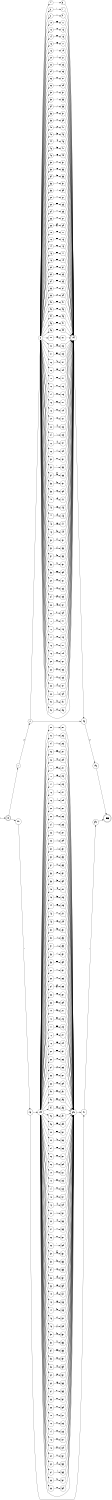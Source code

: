 digraph finite_state_machine {
	rankdir=LR;
	size="10,10"

	node [ shape = doublecircle, label = "0", fontsize  = 14] n0;

	node [ shape = circle, label = "1", fontsize  = 12] n1;
	node [ shape = circle, label = "2", fontsize  = 12] n2;
	node [ shape = circle, label = "3", fontsize  = 12] n3;
	node [ shape = circle, label = "4", fontsize  = 12] n4;
	node [ shape = circle, label = "5", fontsize  = 12] n5;
	node [ shape = circle, label = "6", fontsize  = 12] n6;
	node [ shape = circle, label = "7", fontsize  = 12] n7;
	node [ shape = circle, label = "8", fontsize  = 12] n8;
	node [ shape = circle, label = "9", fontsize  = 12] n9;
	node [ shape = circle, label = "10", fontsize  = 12] n10;
	node [ shape = circle, label = "11", fontsize  = 12] n11;
	node [ shape = circle, label = "12", fontsize  = 12] n12;
	node [ shape = circle, label = "13", fontsize  = 12] n13;
	node [ shape = circle, label = "14", fontsize  = 12] n14;
	node [ shape = circle, label = "15", fontsize  = 12] n15;
	node [ shape = circle, label = "16", fontsize  = 12] n16;
	node [ shape = circle, label = "17", fontsize  = 12] n17;
	node [ shape = circle, label = "18", fontsize  = 12] n18;
	node [ shape = circle, label = "19", fontsize  = 12] n19;
	node [ shape = circle, label = "20", fontsize  = 12] n20;
	node [ shape = circle, label = "21", fontsize  = 12] n21;
	node [ shape = circle, label = "22", fontsize  = 12] n22;
	node [ shape = circle, label = "23", fontsize  = 12] n23;
	node [ shape = circle, label = "24", fontsize  = 12] n24;
	node [ shape = circle, label = "25", fontsize  = 12] n25;
	node [ shape = circle, label = "26", fontsize  = 12] n26;
	node [ shape = circle, label = "27", fontsize  = 12] n27;
	node [ shape = circle, label = "28", fontsize  = 12] n28;
	node [ shape = circle, label = "29", fontsize  = 12] n29;
	node [ shape = circle, label = "30", fontsize  = 12] n30;
	node [ shape = circle, label = "31", fontsize  = 12] n31;
	node [ shape = circle, label = "32", fontsize  = 12] n32;
	node [ shape = circle, label = "33", fontsize  = 12] n33;
	node [ shape = circle, label = "34", fontsize  = 12] n34;
	node [ shape = circle, label = "35", fontsize  = 12] n35;
	node [ shape = circle, label = "36", fontsize  = 12] n36;
	node [ shape = circle, label = "37", fontsize  = 12] n37;
	node [ shape = circle, label = "38", fontsize  = 12] n38;
	node [ shape = circle, label = "39", fontsize  = 12] n39;
	node [ shape = circle, label = "40", fontsize  = 12] n40;
	node [ shape = circle, label = "41", fontsize  = 12] n41;
	node [ shape = circle, label = "42", fontsize  = 12] n42;
	node [ shape = circle, label = "43", fontsize  = 12] n43;
	node [ shape = circle, label = "44", fontsize  = 12] n44;
	node [ shape = circle, label = "45", fontsize  = 12] n45;
	node [ shape = circle, label = "46", fontsize  = 12] n46;
	node [ shape = circle, label = "47", fontsize  = 12] n47;
	node [ shape = circle, label = "48", fontsize  = 12] n48;
	node [ shape = circle, label = "49", fontsize  = 12] n49;
	node [ shape = circle, label = "50", fontsize  = 12] n50;
	node [ shape = circle, label = "51", fontsize  = 12] n51;
	node [ shape = circle, label = "52", fontsize  = 12] n52;
	node [ shape = circle, label = "53", fontsize  = 12] n53;
	node [ shape = circle, label = "54", fontsize  = 12] n54;
	node [ shape = circle, label = "55", fontsize  = 12] n55;
	node [ shape = circle, label = "56", fontsize  = 12] n56;
	node [ shape = circle, label = "57", fontsize  = 12] n57;
	node [ shape = circle, label = "58", fontsize  = 12] n58;
	node [ shape = circle, label = "59", fontsize  = 12] n59;
	node [ shape = circle, label = "60", fontsize  = 12] n60;
	node [ shape = circle, label = "61", fontsize  = 12] n61;
	node [ shape = circle, label = "62", fontsize  = 12] n62;
	node [ shape = circle, label = "63", fontsize  = 12] n63;
	node [ shape = circle, label = "64", fontsize  = 12] n64;
	node [ shape = circle, label = "65", fontsize  = 12] n65;
	node [ shape = circle, label = "66", fontsize  = 12] n66;
	node [ shape = circle, label = "67", fontsize  = 12] n67;
	node [ shape = circle, label = "68", fontsize  = 12] n68;
	node [ shape = circle, label = "69", fontsize  = 12] n69;
	node [ shape = circle, label = "70", fontsize  = 12] n70;
	node [ shape = circle, label = "71", fontsize  = 12] n71;
	node [ shape = circle, label = "72", fontsize  = 12] n72;
	node [ shape = circle, label = "73", fontsize  = 12] n73;
	node [ shape = circle, label = "74", fontsize  = 12] n74;
	node [ shape = circle, label = "75", fontsize  = 12] n75;
	node [ shape = circle, label = "76", fontsize  = 12] n76;
	node [ shape = circle, label = "77", fontsize  = 12] n77;
	node [ shape = circle, label = "78", fontsize  = 12] n78;
	node [ shape = circle, label = "79", fontsize  = 12] n79;
	node [ shape = circle, label = "80", fontsize  = 12] n80;
	node [ shape = circle, label = "81", fontsize  = 12] n81;
	node [ shape = circle, label = "82", fontsize  = 12] n82;
	node [ shape = circle, label = "83", fontsize  = 12] n83;
	node [ shape = circle, label = "84", fontsize  = 12] n84;
	node [ shape = circle, label = "85", fontsize  = 12] n85;
	node [ shape = circle, label = "86", fontsize  = 12] n86;
	node [ shape = circle, label = "87", fontsize  = 12] n87;
	node [ shape = circle, label = "88", fontsize  = 12] n88;
	node [ shape = circle, label = "89", fontsize  = 12] n89;
	node [ shape = circle, label = "90", fontsize  = 12] n90;
	node [ shape = circle, label = "91", fontsize  = 12] n91;
	node [ shape = circle, label = "92", fontsize  = 12] n92;
	node [ shape = circle, label = "93", fontsize  = 12] n93;
	node [ shape = circle, label = "94", fontsize  = 12] n94;
	node [ shape = circle, label = "95", fontsize  = 12] n95;
	node [ shape = circle, label = "96", fontsize  = 12] n96;
	node [ shape = circle, label = "97", fontsize  = 12] n97;
	node [ shape = circle, label = "98", fontsize  = 12] n98;
	node [ shape = circle, label = "99", fontsize  = 12] n99;
	node [ shape = circle, label = "100", fontsize  = 12] n100;
	node [ shape = circle, label = "101", fontsize  = 12] n101;
	node [ shape = circle, label = "102", fontsize  = 12] n102;
	node [ shape = circle, label = "103", fontsize  = 12] n103;
	node [ shape = circle, label = "104", fontsize  = 12] n104;
	node [ shape = circle, label = "105", fontsize  = 12] n105;
	node [ shape = circle, label = "106", fontsize  = 12] n106;
	node [ shape = circle, label = "107", fontsize  = 12] n107;
	node [ shape = circle, label = "108", fontsize  = 12] n108;
	node [ shape = circle, label = "109", fontsize  = 12] n109;
	node [ shape = circle, label = "110", fontsize  = 12] n110;
	node [ shape = circle, label = "111", fontsize  = 12] n111;
	node [ shape = circle, label = "112", fontsize  = 12] n112;
	node [ shape = circle, label = "113", fontsize  = 12] n113;
	node [ shape = circle, label = "114", fontsize  = 12] n114;
	node [ shape = circle, label = "115", fontsize  = 12] n115;
	node [ shape = circle, label = "116", fontsize  = 12] n116;
	node [ shape = circle, label = "117", fontsize  = 12] n117;
	node [ shape = circle, label = "118", fontsize  = 12] n118;
	node [ shape = circle, label = "119", fontsize  = 12] n119;
	node [ shape = circle, label = "120", fontsize  = 12] n120;
	node [ shape = circle, label = "121", fontsize  = 12] n121;
	node [ shape = circle, label = "122", fontsize  = 12] n122;
	node [ shape = circle, label = "123", fontsize  = 12] n123;
	node [ shape = circle, label = "124", fontsize  = 12] n124;
	node [ shape = circle, label = "125", fontsize  = 12] n125;
	node [ shape = circle, label = "126", fontsize  = 12] n126;
	node [ shape = circle, label = "127", fontsize  = 12] n127;
	node [ shape = circle, label = "128", fontsize  = 12] n128;
	node [ shape = circle, label = "129", fontsize  = 12] n129;
	node [ shape = circle, label = "130", fontsize  = 12] n130;
	node [ shape = circle, label = "131", fontsize  = 12] n131;
	node [ shape = circle, label = "132", fontsize  = 12] n132;
	node [ shape = circle, label = "133", fontsize  = 12] n133;
	node [ shape = circle, label = "134", fontsize  = 12] n134;
	node [ shape = circle, label = "135", fontsize  = 12] n135;
	node [ shape = circle, label = "136", fontsize  = 12] n136;
	node [ shape = circle, label = "137", fontsize  = 12] n137;
	node [ shape = circle, label = "138", fontsize  = 12] n138;
	node [ shape = circle, label = "139", fontsize  = 12] n139;
	node [ shape = circle, label = "140", fontsize  = 12] n140;
	node [ shape = circle, label = "141", fontsize  = 12] n141;
	node [ shape = circle, label = "142", fontsize  = 12] n142;
	node [ shape = circle, label = "143", fontsize  = 12] n143;
	node [ shape = circle, label = "144", fontsize  = 12] n144;
	node [ shape = circle, label = "145", fontsize  = 12] n145;
	node [ shape = circle, label = "146", fontsize  = 12] n146;
	node [ shape = circle, label = "147", fontsize  = 12] n147;
	node [ shape = circle, label = "148", fontsize  = 12] n148;
	node [ shape = circle, label = "149", fontsize  = 12] n149;
	node [ shape = circle, label = "150", fontsize  = 12] n150;
	node [ shape = circle, label = "151", fontsize  = 12] n151;
	node [ shape = circle, label = "152", fontsize  = 12] n152;
	node [ shape = circle, label = "153", fontsize  = 12] n153;
	node [ shape = circle, label = "154", fontsize  = 12] n154;
	node [ shape = circle, label = "155", fontsize  = 12] n155;
	node [ shape = circle, label = "156", fontsize  = 12] n156;
	node [ shape = circle, label = "157", fontsize  = 12] n157;
	node [ shape = circle, label = "158", fontsize  = 12] n158;
	node [ shape = circle, label = "159", fontsize  = 12] n159;
	node [ shape = circle, label = "160", fontsize  = 12] n160;
	node [ shape = circle, label = "161", fontsize  = 12] n161;
	node [ shape = circle, label = "162", fontsize  = 12] n162;
	node [ shape = circle, label = "163", fontsize  = 12] n163;
	node [ shape = circle, label = "164", fontsize  = 12] n164;
	node [ shape = circle, label = "165", fontsize  = 12] n165;
	node [ shape = circle, label = "166", fontsize  = 12] n166;
	node [ shape = circle, label = "167", fontsize  = 12] n167;
	node [ shape = circle, label = "168", fontsize  = 12] n168;
	node [ shape = circle, label = "169", fontsize  = 12] n169;
	node [ shape = circle, label = "170", fontsize  = 12] n170;
	node [ shape = circle, label = "171", fontsize  = 12] n171;
	node [ shape = circle, label = "172", fontsize  = 12] n172;
	node [ shape = circle, label = "173", fontsize  = 12] n173;
	node [ shape = circle, label = "174", fontsize  = 12] n174;
	node [ shape = circle, label = "175", fontsize  = 12] n175;
	node [ shape = circle, label = "176", fontsize  = 12] n176;
	node [ shape = circle, label = "177", fontsize  = 12] n177;
	node [ shape = circle, label = "178", fontsize  = 12] n178;
	node [ shape = circle, label = "179", fontsize  = 12] n179;
	node [ shape = circle, label = "180", fontsize  = 12] n180;
	node [ shape = circle, label = "181", fontsize  = 12] n181;
	node [ shape = circle, label = "182", fontsize  = 12] n182;
	node [ shape = circle, label = "183", fontsize  = 12] n183;
	node [ shape = circle, label = "184", fontsize  = 12] n184;
	node [ shape = circle, label = "185", fontsize  = 12] n185;
	node [ shape = circle, label = "186", fontsize  = 12] n186;
	node [ shape = circle, label = "187", fontsize  = 12] n187;
	node [ shape = circle, label = "188", fontsize  = 12] n188;
	node [ shape = circle, label = "189", fontsize  = 12] n189;
	node [ shape = circle, label = "190", fontsize  = 12] n190;
	node [ shape = circle, label = "191", fontsize  = 12] n191;
	node [ shape = circle, label = "192", fontsize  = 12] n192;
	node [ shape = circle, label = "193", fontsize  = 12] n193;
	node [ shape = circle, label = "194", fontsize  = 12] n194;
	node [ shape = circle, label = "195", fontsize  = 12] n195;
	node [ shape = circle, label = "196", fontsize  = 12] n196;
	node [ shape = circle, label = "197", fontsize  = 12] n197;
	node [ shape = circle, label = "198", fontsize  = 12] n198;
	node [ shape = circle, label = "199", fontsize  = 12] n199;
	node [ shape = circle, label = "200", fontsize  = 12] n200;
	node [ shape = circle, label = "201", fontsize  = 12] n201;
	node [ shape = circle, label = "202", fontsize  = 12] n202;
	node [ shape = circle, label = "203", fontsize  = 12] n203;
	node [ shape = circle, label = "204", fontsize  = 12] n204;
	node [ shape = circle, label = "205", fontsize  = 12] n205;
	node [ shape = circle, label = "206", fontsize  = 12] n206;
	node [ shape = circle, label = "207", fontsize  = 12] n207;
	node [ shape = circle, label = "208", fontsize  = 12] n208;
	node [ shape = circle, label = "209", fontsize  = 12] n209;
	node [ shape = circle, label = "210", fontsize  = 12] n210;
	node [ shape = circle, label = "211", fontsize  = 12] n211;
	node [ shape = circle, label = "212", fontsize  = 12] n212;
	node [ shape = circle, label = "213", fontsize  = 12] n213;
	node [ shape = circle, label = "214", fontsize  = 12] n214;
	node [ shape = circle, label = "215", fontsize  = 12] n215;
	node [ shape = circle, label = "216", fontsize  = 12] n216;
	node [ shape = circle, label = "217", fontsize  = 12] n217;
	node [ shape = circle, label = "218", fontsize  = 12] n218;
	node [ shape = circle, label = "219", fontsize  = 12] n219;
	node [ shape = circle, label = "220", fontsize  = 12] n220;
	node [ shape = circle, label = "221", fontsize  = 12] n221;
	node [ shape = circle, label = "222", fontsize  = 12] n222;
	node [ shape = circle, label = "223", fontsize  = 12] n223;
	node [ shape = circle, label = "224", fontsize  = 12] n224;
	node [ shape = circle, label = "225", fontsize  = 12] n225;
	node [ shape = circle, label = "226", fontsize  = 12] n226;
	node [ shape = circle, label = "227", fontsize  = 12] n227;
	node [ shape = circle, label = "228", fontsize  = 12] n228;
	node [ shape = circle, label = "229", fontsize  = 12] n229;
	node [ shape = circle, label = "230", fontsize  = 12] n230;
	node [ shape = circle, label = "231", fontsize  = 12] n231;
	node [ shape = circle, label = "232", fontsize  = 12] n232;
	node [ shape = circle, label = "233", fontsize  = 12] n233;
	node [ shape = circle, label = "234", fontsize  = 12] n234;
	node [ shape = circle, label = "235", fontsize  = 12] n235;
	node [ shape = circle, label = "236", fontsize  = 12] n236;
	node [ shape = circle, label = "237", fontsize  = 12] n237;
	node [ shape = circle, label = "238", fontsize  = 12] n238;
	node [ shape = circle, label = "239", fontsize  = 12] n239;
	node [ shape = circle, label = "240", fontsize  = 12] n240;
	node [ shape = circle, label = "241", fontsize  = 12] n241;
	node [ shape = circle, label = "242", fontsize  = 12] n242;
	node [ shape = circle, label = "243", fontsize  = 12] n243;
	node [ shape = circle, label = "244", fontsize  = 12] n244;
	node [ shape = circle, label = "245", fontsize  = 12] n245;
	node [ shape = circle, label = "246", fontsize  = 12] n246;
	node [ shape = circle, label = "247", fontsize  = 12] n247;
	node [ shape = circle, label = "248", fontsize  = 12] n248;
	node [ shape = circle, label = "249", fontsize  = 12] n249;
	node [ shape = circle, label = "250", fontsize  = 12] n250;
	node [ shape = circle, label = "251", fontsize  = 12] n251;
	node [ shape = circle, label = "252", fontsize  = 12] n252;
	node [ shape = circle, label = "253", fontsize  = 12] n253;
	node [ shape = circle, label = "254", fontsize  = 12] n254;
	node [ shape = circle, label = "255", fontsize  = 12] n255;
	node [ shape = circle, label = "256", fontsize  = 12] n256;
	node [ shape = circle, label = "257", fontsize  = 12] n257;
	node [ shape = circle, label = "258", fontsize  = 12] n258;
	node [ shape = circle, label = "259", fontsize  = 12] n259;
	node [ shape = circle, label = "260", fontsize  = 12] n260;
	node [ shape = circle, label = "261", fontsize  = 12] n261;
	node [ shape = circle, label = "262", fontsize  = 12] n262;
	node [ shape = circle, label = "263", fontsize  = 12] n263;
	node [ shape = circle, label = "264", fontsize  = 12] n264;
	node [ shape = circle, label = "265", fontsize  = 12] n265;
	node [ shape = circle, label = "266", fontsize  = 12] n266;
	node [ shape = circle, label = "267", fontsize  = 12] n267;
	node [ shape = circle, label = "268", fontsize  = 12] n268;
	node [ shape = circle, label = "269", fontsize  = 12] n269;
	node [ shape = circle, label = "270", fontsize  = 12] n270;
	node [ shape = circle, label = "271", fontsize  = 12] n271;
	node [ shape = circle, label = "272", fontsize  = 12] n272;
	node [ shape = circle, label = "273", fontsize  = 12] n273;
	node [ shape = circle, label = "274", fontsize  = 12] n274;
	node [ shape = circle, label = "275", fontsize  = 12] n275;
	node [ shape = circle, label = "276", fontsize  = 12] n276;
	node [ shape = circle, label = "277", fontsize  = 12] n277;
	node [ shape = circle, label = "278", fontsize  = 12] n278;
	node [ shape = circle, label = "279", fontsize  = 12] n279;
	node [ shape = circle, label = "280", fontsize  = 12] n280;
	node [ shape = circle, label = "281", fontsize  = 12] n281;
	node [ shape = circle, label = "282", fontsize  = 12] n282;
	node [ shape = circle, label = "283", fontsize  = 12] n283;
	node [ shape = circle, label = "284", fontsize  = 12] n284;
	node [ shape = circle, label = "285", fontsize  = 12] n285;
	node [ shape = circle, label = "286", fontsize  = 12] n286;
	node [ shape = circle, label = "287", fontsize  = 12] n287;
	node [ shape = circle, label = "288", fontsize  = 12] n288;
	node [ shape = circle, label = "289", fontsize  = 12] n289;
	node [ shape = circle, label = "290", fontsize  = 12] n290;
	node [ shape = circle, label = "291", fontsize  = 12] n291;
	node [ shape = circle, label = "292", fontsize  = 12] n292;
	node [ shape = circle, label = "293", fontsize  = 12] n293;
	node [ shape = circle, label = "294", fontsize  = 12] n294;
	node [ shape = circle, label = "295", fontsize  = 12] n295;
	node [ shape = circle, label = "296", fontsize  = 12] n296;
	node [ shape = circle, label = "297", fontsize  = 12] n297;
	node [ shape = circle, label = "298", fontsize  = 12] n298;
	node [ shape = circle, label = "299", fontsize  = 12] n299;
	node [ shape = circle, label = "300", fontsize  = 12] n300;
	node [ shape = circle, label = "301", fontsize  = 12] n301;
	node [ shape = circle, label = "302", fontsize  = 12] n302;
	node [ shape = circle, label = "303", fontsize  = 12] n303;
	node [ shape = circle, label = "304", fontsize  = 12] n304;
	node [ shape = circle, label = "305", fontsize  = 12] n305;
	node [ shape = circle, label = "306", fontsize  = 12] n306;
	node [ shape = circle, label = "307", fontsize  = 12] n307;
	node [ shape = circle, label = "308", fontsize  = 12] n308;
	node [ shape = circle, label = "309", fontsize  = 12] n309;
	node [ shape = circle, label = "310", fontsize  = 12] n310;
	node [ shape = circle, label = "311", fontsize  = 12] n311;
	node [ shape = circle, label = "312", fontsize  = 12] n312;
	node [ shape = circle, label = "313", fontsize  = 12] n313;
	node [ shape = circle, label = "314", fontsize  = 12] n314;
	node [ shape = circle, label = "315", fontsize  = 12] n315;
	node [ shape = circle, label = "316", fontsize  = 12] n316;
	node [ shape = circle, label = "317", fontsize  = 12] n317;
	node [ shape = circle, label = "318", fontsize  = 12] n318;
	node [ shape = circle, label = "319", fontsize  = 12] n319;
	node [ shape = circle, label = "320", fontsize  = 12] n320;
	node [ shape = circle, label = "321", fontsize  = 12] n321;
	node [ shape = circle, label = "322", fontsize  = 12] n322;
	node [ shape = circle, label = "323", fontsize  = 12] n323;
	node [ shape = circle, label = "324", fontsize  = 12] n324;
	node [ shape = circle, label = "325", fontsize  = 12] n325;
	node [ shape = circle, label = "326", fontsize  = 12] n326;
	node [ shape = circle, label = "327", fontsize  = 12] n327;
	node [ shape = circle, label = "328", fontsize  = 12] n328;
	node [ shape = circle, label = "329", fontsize  = 12] n329;
	node [ shape = circle, label = "330", fontsize  = 12] n330;
	node [ shape = circle, label = "331", fontsize  = 12] n331;
	node [ shape = circle, label = "332", fontsize  = 12] n332;
	node [ shape = circle, label = "333", fontsize  = 12] n333;
	node [ shape = circle, label = "334", fontsize  = 12] n334;
	node [ shape = circle, label = "335", fontsize  = 12] n335;
	node [ shape = circle, label = "336", fontsize  = 12] n336;
	node [ shape = circle, label = "337", fontsize  = 12] n337;
	node [ shape = circle, label = "338", fontsize  = 12] n338;
	node [ shape = circle, label = "339", fontsize  = 12] n339;
	node [ shape = circle, label = "340", fontsize  = 12] n340;
	node [ shape = circle, label = "341", fontsize  = 12] n341;
	node [ shape = circle, label = "342", fontsize  = 12] n342;
	node [ shape = circle, label = "343", fontsize  = 12] n343;
	node [ shape = circle, label = "344", fontsize  = 12] n344;
	node [ shape = circle, label = "345", fontsize  = 12] n345;
	node [ shape = circle, label = "346", fontsize  = 12] n346;
	node [ shape = circle, label = "347", fontsize  = 12] n347;
	node [ shape = circle, label = "348", fontsize  = 12] n348;
	node [ shape = circle, label = "349", fontsize  = 12] n349;
	node [ shape = circle, label = "350", fontsize  = 12] n350;
	node [ shape = circle, label = "351", fontsize  = 12] n351;
	node [ shape = circle, label = "352", fontsize  = 12] n352;
	node [ shape = circle, label = "353", fontsize  = 12] n353;
	node [ shape = circle, label = "354", fontsize  = 12] n354;
	node [ shape = circle, label = "355", fontsize  = 12] n355;
	node [ shape = circle, label = "356", fontsize  = 12] n356;
	node [ shape = circle, label = "357", fontsize  = 12] n357;
	node [ shape = circle, label = "358", fontsize  = 12] n358;
	node [ shape = circle, label = "359", fontsize  = 12] n359;
	node [ shape = circle, label = "360", fontsize  = 12] n360;
	node [ shape = circle, label = "361", fontsize  = 12] n361;
	node [ shape = circle, label = "362", fontsize  = 12] n362;
	node [ shape = circle, label = "363", fontsize  = 12] n363;
	node [ shape = circle, label = "364", fontsize  = 12] n364;
	node [ shape = circle, label = "365", fontsize  = 12] n365;
	node [ shape = circle, label = "366", fontsize  = 12] n366;
	node [ shape = circle, label = "367", fontsize  = 12] n367;
	node [ shape = circle, label = "368", fontsize  = 12] n368;
	node [ shape = circle, label = "369", fontsize  = 12] n369;
	node [ shape = circle, label = "370", fontsize  = 12] n370;
	node [ shape = circle, label = "371", fontsize  = 12] n371;
	node [ shape = circle, label = "372", fontsize  = 12] n372;
	node [ shape = circle, label = "373", fontsize  = 12] n373;
	node [ shape = circle, label = "374", fontsize  = 12] n374;
	node [ shape = circle, label = "375", fontsize  = 12] n375;
	node [ shape = circle, label = "376", fontsize  = 12] n376;
	node [ shape = circle, label = "377", fontsize  = 12] n377;
	node [ shape = circle, label = "378", fontsize  = 12] n378;
	node [ shape = circle, label = "379", fontsize  = 12] n379;
	node [ shape = circle, label = "380", fontsize  = 12] n380;
	node [ shape = circle, label = "381", fontsize  = 12] n381;
	node [ shape = circle, label = "382", fontsize  = 12] n382;
	node [ shape = circle, label = "383", fontsize  = 12] n383;
	node [ shape = circle, label = "384", fontsize  = 12] n384;
	node [ shape = circle, label = "385", fontsize  = 12] n385;
	node [ shape = circle, label = "386", fontsize  = 12] n386;
	node [ shape = circle, label = "387", fontsize  = 12] n387;
	node [ shape = circle, label = "388", fontsize  = 12] n388;
	node [ shape = circle, label = "389", fontsize  = 12] n389;
	node [ shape = circle, label = "390", fontsize  = 12] n390;
	node [ shape = circle, label = "391", fontsize  = 12] n391;
	node [ shape = circle, label = "392", fontsize  = 12] n392;

	node [ shape = doublecircle, label = "393", fontsize  = 14] n393;

	node [shape = point ]; qi
	qi -> n0;

	n0 -> n1 [ label = "" ];
	n1 -> n2 [ label = "\\\"" ];
	n2 -> n3 [ label = "" ];
	n3 -> n4 [ label = "" ];
	n4 -> n5 [ label = " " ];
	n5 -> n194 [ label = "" ];
	n3 -> n6 [ label = "" ];
	n6 -> n7 [ label = "!" ];
	n7 -> n194 [ label = "" ];
	n3 -> n8 [ label = "" ];
	n8 -> n9 [ label = "\"" ];
	n9 -> n194 [ label = "" ];
	n3 -> n10 [ label = "" ];
	n10 -> n11 [ label = "#" ];
	n11 -> n194 [ label = "" ];
	n3 -> n12 [ label = "" ];
	n12 -> n13 [ label = "$" ];
	n13 -> n194 [ label = "" ];
	n3 -> n14 [ label = "" ];
	n14 -> n15 [ label = "%" ];
	n15 -> n194 [ label = "" ];
	n3 -> n16 [ label = "" ];
	n16 -> n17 [ label = "&" ];
	n17 -> n194 [ label = "" ];
	n3 -> n18 [ label = "" ];
	n18 -> n19 [ label = "'" ];
	n19 -> n194 [ label = "" ];
	n3 -> n20 [ label = "" ];
	n20 -> n21 [ label = "(" ];
	n21 -> n194 [ label = "" ];
	n3 -> n22 [ label = "" ];
	n22 -> n23 [ label = ")" ];
	n23 -> n194 [ label = "" ];
	n3 -> n24 [ label = "" ];
	n24 -> n25 [ label = "*" ];
	n25 -> n194 [ label = "" ];
	n3 -> n26 [ label = "" ];
	n26 -> n27 [ label = "+" ];
	n27 -> n194 [ label = "" ];
	n3 -> n28 [ label = "" ];
	n28 -> n29 [ label = "," ];
	n29 -> n194 [ label = "" ];
	n3 -> n30 [ label = "" ];
	n30 -> n31 [ label = "-" ];
	n31 -> n194 [ label = "" ];
	n3 -> n32 [ label = "" ];
	n32 -> n33 [ label = "." ];
	n33 -> n194 [ label = "" ];
	n3 -> n34 [ label = "" ];
	n34 -> n35 [ label = "/" ];
	n35 -> n194 [ label = "" ];
	n3 -> n36 [ label = "" ];
	n36 -> n37 [ label = "0" ];
	n37 -> n194 [ label = "" ];
	n3 -> n38 [ label = "" ];
	n38 -> n39 [ label = "1" ];
	n39 -> n194 [ label = "" ];
	n3 -> n40 [ label = "" ];
	n40 -> n41 [ label = "2" ];
	n41 -> n194 [ label = "" ];
	n3 -> n42 [ label = "" ];
	n42 -> n43 [ label = "3" ];
	n43 -> n194 [ label = "" ];
	n3 -> n44 [ label = "" ];
	n44 -> n45 [ label = "4" ];
	n45 -> n194 [ label = "" ];
	n3 -> n46 [ label = "" ];
	n46 -> n47 [ label = "5" ];
	n47 -> n194 [ label = "" ];
	n3 -> n48 [ label = "" ];
	n48 -> n49 [ label = "6" ];
	n49 -> n194 [ label = "" ];
	n3 -> n50 [ label = "" ];
	n50 -> n51 [ label = "7" ];
	n51 -> n194 [ label = "" ];
	n3 -> n52 [ label = "" ];
	n52 -> n53 [ label = "8" ];
	n53 -> n194 [ label = "" ];
	n3 -> n54 [ label = "" ];
	n54 -> n55 [ label = "9" ];
	n55 -> n194 [ label = "" ];
	n3 -> n56 [ label = "" ];
	n56 -> n57 [ label = ":" ];
	n57 -> n194 [ label = "" ];
	n3 -> n58 [ label = "" ];
	n58 -> n59 [ label = ";" ];
	n59 -> n194 [ label = "" ];
	n3 -> n60 [ label = "" ];
	n60 -> n61 [ label = "<" ];
	n61 -> n194 [ label = "" ];
	n3 -> n62 [ label = "" ];
	n62 -> n63 [ label = "=" ];
	n63 -> n194 [ label = "" ];
	n3 -> n64 [ label = "" ];
	n64 -> n65 [ label = ">" ];
	n65 -> n194 [ label = "" ];
	n3 -> n66 [ label = "" ];
	n66 -> n67 [ label = "?" ];
	n67 -> n194 [ label = "" ];
	n3 -> n68 [ label = "" ];
	n68 -> n69 [ label = "@" ];
	n69 -> n194 [ label = "" ];
	n3 -> n70 [ label = "" ];
	n70 -> n71 [ label = "A" ];
	n71 -> n194 [ label = "" ];
	n3 -> n72 [ label = "" ];
	n72 -> n73 [ label = "B" ];
	n73 -> n194 [ label = "" ];
	n3 -> n74 [ label = "" ];
	n74 -> n75 [ label = "C" ];
	n75 -> n194 [ label = "" ];
	n3 -> n76 [ label = "" ];
	n76 -> n77 [ label = "D" ];
	n77 -> n194 [ label = "" ];
	n3 -> n78 [ label = "" ];
	n78 -> n79 [ label = "E" ];
	n79 -> n194 [ label = "" ];
	n3 -> n80 [ label = "" ];
	n80 -> n81 [ label = "F" ];
	n81 -> n194 [ label = "" ];
	n3 -> n82 [ label = "" ];
	n82 -> n83 [ label = "G" ];
	n83 -> n194 [ label = "" ];
	n3 -> n84 [ label = "" ];
	n84 -> n85 [ label = "H" ];
	n85 -> n194 [ label = "" ];
	n3 -> n86 [ label = "" ];
	n86 -> n87 [ label = "I" ];
	n87 -> n194 [ label = "" ];
	n3 -> n88 [ label = "" ];
	n88 -> n89 [ label = "J" ];
	n89 -> n194 [ label = "" ];
	n3 -> n90 [ label = "" ];
	n90 -> n91 [ label = "K" ];
	n91 -> n194 [ label = "" ];
	n3 -> n92 [ label = "" ];
	n92 -> n93 [ label = "L" ];
	n93 -> n194 [ label = "" ];
	n3 -> n94 [ label = "" ];
	n94 -> n95 [ label = "M" ];
	n95 -> n194 [ label = "" ];
	n3 -> n96 [ label = "" ];
	n96 -> n97 [ label = "N" ];
	n97 -> n194 [ label = "" ];
	n3 -> n98 [ label = "" ];
	n98 -> n99 [ label = "O" ];
	n99 -> n194 [ label = "" ];
	n3 -> n100 [ label = "" ];
	n100 -> n101 [ label = "P" ];
	n101 -> n194 [ label = "" ];
	n3 -> n102 [ label = "" ];
	n102 -> n103 [ label = "Q" ];
	n103 -> n194 [ label = "" ];
	n3 -> n104 [ label = "" ];
	n104 -> n105 [ label = "R" ];
	n105 -> n194 [ label = "" ];
	n3 -> n106 [ label = "" ];
	n106 -> n107 [ label = "S" ];
	n107 -> n194 [ label = "" ];
	n3 -> n108 [ label = "" ];
	n108 -> n109 [ label = "T" ];
	n109 -> n194 [ label = "" ];
	n3 -> n110 [ label = "" ];
	n110 -> n111 [ label = "U" ];
	n111 -> n194 [ label = "" ];
	n3 -> n112 [ label = "" ];
	n112 -> n113 [ label = "V" ];
	n113 -> n194 [ label = "" ];
	n3 -> n114 [ label = "" ];
	n114 -> n115 [ label = "W" ];
	n115 -> n194 [ label = "" ];
	n3 -> n116 [ label = "" ];
	n116 -> n117 [ label = "X" ];
	n117 -> n194 [ label = "" ];
	n3 -> n118 [ label = "" ];
	n118 -> n119 [ label = "Y" ];
	n119 -> n194 [ label = "" ];
	n3 -> n120 [ label = "" ];
	n120 -> n121 [ label = "Z" ];
	n121 -> n194 [ label = "" ];
	n3 -> n122 [ label = "" ];
	n122 -> n123 [ label = "[" ];
	n123 -> n194 [ label = "" ];
	n3 -> n124 [ label = "" ];
	n124 -> n125 [ label = "\\" ];
	n125 -> n194 [ label = "" ];
	n3 -> n126 [ label = "" ];
	n126 -> n127 [ label = "]" ];
	n127 -> n194 [ label = "" ];
	n3 -> n128 [ label = "" ];
	n128 -> n129 [ label = "^" ];
	n129 -> n194 [ label = "" ];
	n3 -> n130 [ label = "" ];
	n130 -> n131 [ label = "_" ];
	n131 -> n194 [ label = "" ];
	n3 -> n132 [ label = "" ];
	n132 -> n133 [ label = "`" ];
	n133 -> n194 [ label = "" ];
	n3 -> n134 [ label = "" ];
	n134 -> n135 [ label = "a" ];
	n135 -> n194 [ label = "" ];
	n3 -> n136 [ label = "" ];
	n136 -> n137 [ label = "b" ];
	n137 -> n194 [ label = "" ];
	n3 -> n138 [ label = "" ];
	n138 -> n139 [ label = "c" ];
	n139 -> n194 [ label = "" ];
	n3 -> n140 [ label = "" ];
	n140 -> n141 [ label = "d" ];
	n141 -> n194 [ label = "" ];
	n3 -> n142 [ label = "" ];
	n142 -> n143 [ label = "e" ];
	n143 -> n194 [ label = "" ];
	n3 -> n144 [ label = "" ];
	n144 -> n145 [ label = "f" ];
	n145 -> n194 [ label = "" ];
	n3 -> n146 [ label = "" ];
	n146 -> n147 [ label = "g" ];
	n147 -> n194 [ label = "" ];
	n3 -> n148 [ label = "" ];
	n148 -> n149 [ label = "h" ];
	n149 -> n194 [ label = "" ];
	n3 -> n150 [ label = "" ];
	n150 -> n151 [ label = "i" ];
	n151 -> n194 [ label = "" ];
	n3 -> n152 [ label = "" ];
	n152 -> n153 [ label = "j" ];
	n153 -> n194 [ label = "" ];
	n3 -> n154 [ label = "" ];
	n154 -> n155 [ label = "k" ];
	n155 -> n194 [ label = "" ];
	n3 -> n156 [ label = "" ];
	n156 -> n157 [ label = "l" ];
	n157 -> n194 [ label = "" ];
	n3 -> n158 [ label = "" ];
	n158 -> n159 [ label = "m" ];
	n159 -> n194 [ label = "" ];
	n3 -> n160 [ label = "" ];
	n160 -> n161 [ label = "n" ];
	n161 -> n194 [ label = "" ];
	n3 -> n162 [ label = "" ];
	n162 -> n163 [ label = "o" ];
	n163 -> n194 [ label = "" ];
	n3 -> n164 [ label = "" ];
	n164 -> n165 [ label = "p" ];
	n165 -> n194 [ label = "" ];
	n3 -> n166 [ label = "" ];
	n166 -> n167 [ label = "q" ];
	n167 -> n194 [ label = "" ];
	n3 -> n168 [ label = "" ];
	n168 -> n169 [ label = "r" ];
	n169 -> n194 [ label = "" ];
	n3 -> n170 [ label = "" ];
	n170 -> n171 [ label = "s" ];
	n171 -> n194 [ label = "" ];
	n3 -> n172 [ label = "" ];
	n172 -> n173 [ label = "t" ];
	n173 -> n194 [ label = "" ];
	n3 -> n174 [ label = "" ];
	n174 -> n175 [ label = "u" ];
	n175 -> n194 [ label = "" ];
	n3 -> n176 [ label = "" ];
	n176 -> n177 [ label = "v" ];
	n177 -> n194 [ label = "" ];
	n3 -> n178 [ label = "" ];
	n178 -> n179 [ label = "w" ];
	n179 -> n194 [ label = "" ];
	n3 -> n180 [ label = "" ];
	n180 -> n181 [ label = "x" ];
	n181 -> n194 [ label = "" ];
	n3 -> n182 [ label = "" ];
	n182 -> n183 [ label = "y" ];
	n183 -> n194 [ label = "" ];
	n3 -> n184 [ label = "" ];
	n184 -> n185 [ label = "z" ];
	n185 -> n194 [ label = "" ];
	n3 -> n186 [ label = "" ];
	n186 -> n187 [ label = "{" ];
	n187 -> n194 [ label = "" ];
	n3 -> n188 [ label = "" ];
	n188 -> n189 [ label = "|" ];
	n189 -> n194 [ label = "" ];
	n3 -> n190 [ label = "" ];
	n190 -> n191 [ label = "}" ];
	n191 -> n194 [ label = "" ];
	n3 -> n192 [ label = "" ];
	n192 -> n193 [ label = "~" ];
	n193 -> n194 [ label = "" ];
	n194 -> n195 [ label = "" ];
	n2 -> n195 [ label = "" ];
	n194 -> n3 [ label = "" ];
	n195 -> n196 [ label = "\\\"" ];
	n196 -> n393 [ label = "" ];
	n0 -> n197 [ label = "" ];
	n197 -> n198 [ label = "'" ];
	n198 -> n199 [ label = "" ];
	n199 -> n200 [ label = "" ];
	n200 -> n201 [ label = " " ];
	n201 -> n390 [ label = "" ];
	n199 -> n202 [ label = "" ];
	n202 -> n203 [ label = "!" ];
	n203 -> n390 [ label = "" ];
	n199 -> n204 [ label = "" ];
	n204 -> n205 [ label = "\"" ];
	n205 -> n390 [ label = "" ];
	n199 -> n206 [ label = "" ];
	n206 -> n207 [ label = "#" ];
	n207 -> n390 [ label = "" ];
	n199 -> n208 [ label = "" ];
	n208 -> n209 [ label = "$" ];
	n209 -> n390 [ label = "" ];
	n199 -> n210 [ label = "" ];
	n210 -> n211 [ label = "%" ];
	n211 -> n390 [ label = "" ];
	n199 -> n212 [ label = "" ];
	n212 -> n213 [ label = "&" ];
	n213 -> n390 [ label = "" ];
	n199 -> n214 [ label = "" ];
	n214 -> n215 [ label = "'" ];
	n215 -> n390 [ label = "" ];
	n199 -> n216 [ label = "" ];
	n216 -> n217 [ label = "(" ];
	n217 -> n390 [ label = "" ];
	n199 -> n218 [ label = "" ];
	n218 -> n219 [ label = ")" ];
	n219 -> n390 [ label = "" ];
	n199 -> n220 [ label = "" ];
	n220 -> n221 [ label = "*" ];
	n221 -> n390 [ label = "" ];
	n199 -> n222 [ label = "" ];
	n222 -> n223 [ label = "+" ];
	n223 -> n390 [ label = "" ];
	n199 -> n224 [ label = "" ];
	n224 -> n225 [ label = "," ];
	n225 -> n390 [ label = "" ];
	n199 -> n226 [ label = "" ];
	n226 -> n227 [ label = "-" ];
	n227 -> n390 [ label = "" ];
	n199 -> n228 [ label = "" ];
	n228 -> n229 [ label = "." ];
	n229 -> n390 [ label = "" ];
	n199 -> n230 [ label = "" ];
	n230 -> n231 [ label = "/" ];
	n231 -> n390 [ label = "" ];
	n199 -> n232 [ label = "" ];
	n232 -> n233 [ label = "0" ];
	n233 -> n390 [ label = "" ];
	n199 -> n234 [ label = "" ];
	n234 -> n235 [ label = "1" ];
	n235 -> n390 [ label = "" ];
	n199 -> n236 [ label = "" ];
	n236 -> n237 [ label = "2" ];
	n237 -> n390 [ label = "" ];
	n199 -> n238 [ label = "" ];
	n238 -> n239 [ label = "3" ];
	n239 -> n390 [ label = "" ];
	n199 -> n240 [ label = "" ];
	n240 -> n241 [ label = "4" ];
	n241 -> n390 [ label = "" ];
	n199 -> n242 [ label = "" ];
	n242 -> n243 [ label = "5" ];
	n243 -> n390 [ label = "" ];
	n199 -> n244 [ label = "" ];
	n244 -> n245 [ label = "6" ];
	n245 -> n390 [ label = "" ];
	n199 -> n246 [ label = "" ];
	n246 -> n247 [ label = "7" ];
	n247 -> n390 [ label = "" ];
	n199 -> n248 [ label = "" ];
	n248 -> n249 [ label = "8" ];
	n249 -> n390 [ label = "" ];
	n199 -> n250 [ label = "" ];
	n250 -> n251 [ label = "9" ];
	n251 -> n390 [ label = "" ];
	n199 -> n252 [ label = "" ];
	n252 -> n253 [ label = ":" ];
	n253 -> n390 [ label = "" ];
	n199 -> n254 [ label = "" ];
	n254 -> n255 [ label = ";" ];
	n255 -> n390 [ label = "" ];
	n199 -> n256 [ label = "" ];
	n256 -> n257 [ label = "<" ];
	n257 -> n390 [ label = "" ];
	n199 -> n258 [ label = "" ];
	n258 -> n259 [ label = "=" ];
	n259 -> n390 [ label = "" ];
	n199 -> n260 [ label = "" ];
	n260 -> n261 [ label = ">" ];
	n261 -> n390 [ label = "" ];
	n199 -> n262 [ label = "" ];
	n262 -> n263 [ label = "?" ];
	n263 -> n390 [ label = "" ];
	n199 -> n264 [ label = "" ];
	n264 -> n265 [ label = "@" ];
	n265 -> n390 [ label = "" ];
	n199 -> n266 [ label = "" ];
	n266 -> n267 [ label = "A" ];
	n267 -> n390 [ label = "" ];
	n199 -> n268 [ label = "" ];
	n268 -> n269 [ label = "B" ];
	n269 -> n390 [ label = "" ];
	n199 -> n270 [ label = "" ];
	n270 -> n271 [ label = "C" ];
	n271 -> n390 [ label = "" ];
	n199 -> n272 [ label = "" ];
	n272 -> n273 [ label = "D" ];
	n273 -> n390 [ label = "" ];
	n199 -> n274 [ label = "" ];
	n274 -> n275 [ label = "E" ];
	n275 -> n390 [ label = "" ];
	n199 -> n276 [ label = "" ];
	n276 -> n277 [ label = "F" ];
	n277 -> n390 [ label = "" ];
	n199 -> n278 [ label = "" ];
	n278 -> n279 [ label = "G" ];
	n279 -> n390 [ label = "" ];
	n199 -> n280 [ label = "" ];
	n280 -> n281 [ label = "H" ];
	n281 -> n390 [ label = "" ];
	n199 -> n282 [ label = "" ];
	n282 -> n283 [ label = "I" ];
	n283 -> n390 [ label = "" ];
	n199 -> n284 [ label = "" ];
	n284 -> n285 [ label = "J" ];
	n285 -> n390 [ label = "" ];
	n199 -> n286 [ label = "" ];
	n286 -> n287 [ label = "K" ];
	n287 -> n390 [ label = "" ];
	n199 -> n288 [ label = "" ];
	n288 -> n289 [ label = "L" ];
	n289 -> n390 [ label = "" ];
	n199 -> n290 [ label = "" ];
	n290 -> n291 [ label = "M" ];
	n291 -> n390 [ label = "" ];
	n199 -> n292 [ label = "" ];
	n292 -> n293 [ label = "N" ];
	n293 -> n390 [ label = "" ];
	n199 -> n294 [ label = "" ];
	n294 -> n295 [ label = "O" ];
	n295 -> n390 [ label = "" ];
	n199 -> n296 [ label = "" ];
	n296 -> n297 [ label = "P" ];
	n297 -> n390 [ label = "" ];
	n199 -> n298 [ label = "" ];
	n298 -> n299 [ label = "Q" ];
	n299 -> n390 [ label = "" ];
	n199 -> n300 [ label = "" ];
	n300 -> n301 [ label = "R" ];
	n301 -> n390 [ label = "" ];
	n199 -> n302 [ label = "" ];
	n302 -> n303 [ label = "S" ];
	n303 -> n390 [ label = "" ];
	n199 -> n304 [ label = "" ];
	n304 -> n305 [ label = "T" ];
	n305 -> n390 [ label = "" ];
	n199 -> n306 [ label = "" ];
	n306 -> n307 [ label = "U" ];
	n307 -> n390 [ label = "" ];
	n199 -> n308 [ label = "" ];
	n308 -> n309 [ label = "V" ];
	n309 -> n390 [ label = "" ];
	n199 -> n310 [ label = "" ];
	n310 -> n311 [ label = "W" ];
	n311 -> n390 [ label = "" ];
	n199 -> n312 [ label = "" ];
	n312 -> n313 [ label = "X" ];
	n313 -> n390 [ label = "" ];
	n199 -> n314 [ label = "" ];
	n314 -> n315 [ label = "Y" ];
	n315 -> n390 [ label = "" ];
	n199 -> n316 [ label = "" ];
	n316 -> n317 [ label = "Z" ];
	n317 -> n390 [ label = "" ];
	n199 -> n318 [ label = "" ];
	n318 -> n319 [ label = "[" ];
	n319 -> n390 [ label = "" ];
	n199 -> n320 [ label = "" ];
	n320 -> n321 [ label = "\\" ];
	n321 -> n390 [ label = "" ];
	n199 -> n322 [ label = "" ];
	n322 -> n323 [ label = "]" ];
	n323 -> n390 [ label = "" ];
	n199 -> n324 [ label = "" ];
	n324 -> n325 [ label = "^" ];
	n325 -> n390 [ label = "" ];
	n199 -> n326 [ label = "" ];
	n326 -> n327 [ label = "_" ];
	n327 -> n390 [ label = "" ];
	n199 -> n328 [ label = "" ];
	n328 -> n329 [ label = "`" ];
	n329 -> n390 [ label = "" ];
	n199 -> n330 [ label = "" ];
	n330 -> n331 [ label = "a" ];
	n331 -> n390 [ label = "" ];
	n199 -> n332 [ label = "" ];
	n332 -> n333 [ label = "b" ];
	n333 -> n390 [ label = "" ];
	n199 -> n334 [ label = "" ];
	n334 -> n335 [ label = "c" ];
	n335 -> n390 [ label = "" ];
	n199 -> n336 [ label = "" ];
	n336 -> n337 [ label = "d" ];
	n337 -> n390 [ label = "" ];
	n199 -> n338 [ label = "" ];
	n338 -> n339 [ label = "e" ];
	n339 -> n390 [ label = "" ];
	n199 -> n340 [ label = "" ];
	n340 -> n341 [ label = "f" ];
	n341 -> n390 [ label = "" ];
	n199 -> n342 [ label = "" ];
	n342 -> n343 [ label = "g" ];
	n343 -> n390 [ label = "" ];
	n199 -> n344 [ label = "" ];
	n344 -> n345 [ label = "h" ];
	n345 -> n390 [ label = "" ];
	n199 -> n346 [ label = "" ];
	n346 -> n347 [ label = "i" ];
	n347 -> n390 [ label = "" ];
	n199 -> n348 [ label = "" ];
	n348 -> n349 [ label = "j" ];
	n349 -> n390 [ label = "" ];
	n199 -> n350 [ label = "" ];
	n350 -> n351 [ label = "k" ];
	n351 -> n390 [ label = "" ];
	n199 -> n352 [ label = "" ];
	n352 -> n353 [ label = "l" ];
	n353 -> n390 [ label = "" ];
	n199 -> n354 [ label = "" ];
	n354 -> n355 [ label = "m" ];
	n355 -> n390 [ label = "" ];
	n199 -> n356 [ label = "" ];
	n356 -> n357 [ label = "n" ];
	n357 -> n390 [ label = "" ];
	n199 -> n358 [ label = "" ];
	n358 -> n359 [ label = "o" ];
	n359 -> n390 [ label = "" ];
	n199 -> n360 [ label = "" ];
	n360 -> n361 [ label = "p" ];
	n361 -> n390 [ label = "" ];
	n199 -> n362 [ label = "" ];
	n362 -> n363 [ label = "q" ];
	n363 -> n390 [ label = "" ];
	n199 -> n364 [ label = "" ];
	n364 -> n365 [ label = "r" ];
	n365 -> n390 [ label = "" ];
	n199 -> n366 [ label = "" ];
	n366 -> n367 [ label = "s" ];
	n367 -> n390 [ label = "" ];
	n199 -> n368 [ label = "" ];
	n368 -> n369 [ label = "t" ];
	n369 -> n390 [ label = "" ];
	n199 -> n370 [ label = "" ];
	n370 -> n371 [ label = "u" ];
	n371 -> n390 [ label = "" ];
	n199 -> n372 [ label = "" ];
	n372 -> n373 [ label = "v" ];
	n373 -> n390 [ label = "" ];
	n199 -> n374 [ label = "" ];
	n374 -> n375 [ label = "w" ];
	n375 -> n390 [ label = "" ];
	n199 -> n376 [ label = "" ];
	n376 -> n377 [ label = "x" ];
	n377 -> n390 [ label = "" ];
	n199 -> n378 [ label = "" ];
	n378 -> n379 [ label = "y" ];
	n379 -> n390 [ label = "" ];
	n199 -> n380 [ label = "" ];
	n380 -> n381 [ label = "z" ];
	n381 -> n390 [ label = "" ];
	n199 -> n382 [ label = "" ];
	n382 -> n383 [ label = "{" ];
	n383 -> n390 [ label = "" ];
	n199 -> n384 [ label = "" ];
	n384 -> n385 [ label = "|" ];
	n385 -> n390 [ label = "" ];
	n199 -> n386 [ label = "" ];
	n386 -> n387 [ label = "}" ];
	n387 -> n390 [ label = "" ];
	n199 -> n388 [ label = "" ];
	n388 -> n389 [ label = "~" ];
	n389 -> n390 [ label = "" ];
	n390 -> n391 [ label = "" ];
	n198 -> n391 [ label = "" ];
	n390 -> n199 [ label = "" ];
	n391 -> n392 [ label = "'" ];
	n392 -> n393 [ label = "" ];
}